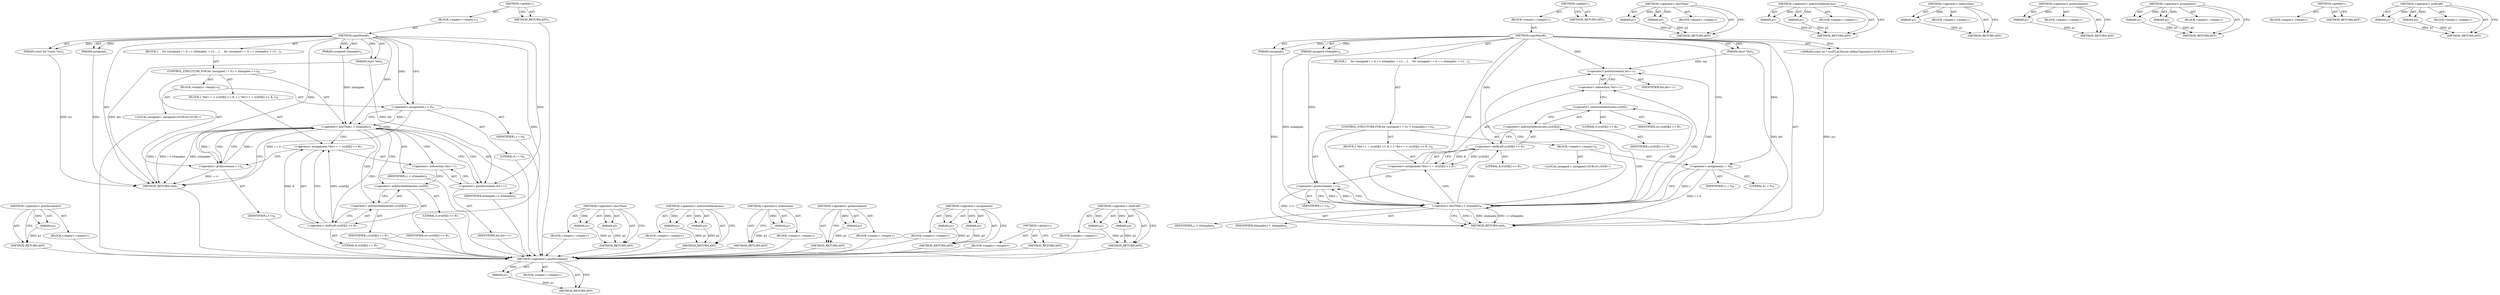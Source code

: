 digraph "&lt;operator&gt;.shiftLeft" {
vulnerable_78 [label=<(METHOD,&lt;operator&gt;.postIncrement)>];
vulnerable_79 [label=<(PARAM,p1)>];
vulnerable_80 [label=<(BLOCK,&lt;empty&gt;,&lt;empty&gt;)>];
vulnerable_81 [label=<(METHOD_RETURN,ANY)>];
vulnerable_6 [label=<(METHOD,&lt;global&gt;)<SUB>1</SUB>>];
vulnerable_7 [label=<(BLOCK,&lt;empty&gt;,&lt;empty&gt;)<SUB>1</SUB>>];
vulnerable_8 [label=<(METHOD,copyMono8)<SUB>1</SUB>>];
vulnerable_9 [label=<(PARAM,short *dst)<SUB>2</SUB>>];
vulnerable_10 [label=<(PARAM,const int *const *src)<SUB>3</SUB>>];
vulnerable_11 [label=<(PARAM,unsigned nSamples)<SUB>4</SUB>>];
vulnerable_12 [label=<(PARAM,unsigned)<SUB>5</SUB>>];
vulnerable_13 [label=<(BLOCK,{
     for (unsigned i = 0; i &lt; nSamples; ++i) ...,{
     for (unsigned i = 0; i &lt; nSamples; ++i) ...)<SUB>5</SUB>>];
vulnerable_14 [label=<(CONTROL_STRUCTURE,FOR,for (unsigned i = 0;i &lt; nSamples;++i))<SUB>6</SUB>>];
vulnerable_15 [label=<(BLOCK,&lt;empty&gt;,&lt;empty&gt;)<SUB>6</SUB>>];
vulnerable_16 [label="<(LOCAL,unsigned i: unsigned)<SUB>6</SUB>>"];
vulnerable_17 [label=<(&lt;operator&gt;.assignment,i = 0)<SUB>6</SUB>>];
vulnerable_18 [label=<(IDENTIFIER,i,i = 0)<SUB>6</SUB>>];
vulnerable_19 [label=<(LITERAL,0,i = 0)<SUB>6</SUB>>];
vulnerable_20 [label=<(&lt;operator&gt;.lessThan,i &lt; nSamples)<SUB>6</SUB>>];
vulnerable_21 [label=<(IDENTIFIER,i,i &lt; nSamples)<SUB>6</SUB>>];
vulnerable_22 [label=<(IDENTIFIER,nSamples,i &lt; nSamples)<SUB>6</SUB>>];
vulnerable_23 [label=<(&lt;operator&gt;.preIncrement,++i)<SUB>6</SUB>>];
vulnerable_24 [label=<(IDENTIFIER,i,++i)<SUB>6</SUB>>];
vulnerable_25 [label=<(BLOCK,{
 *dst++ = src[0][i] &lt;&lt; 8;
 },{
 *dst++ = src[0][i] &lt;&lt; 8;
 })<SUB>6</SUB>>];
vulnerable_26 [label=<(&lt;operator&gt;.assignment,*dst++ = src[0][i] &lt;&lt; 8)<SUB>7</SUB>>];
vulnerable_27 [label=<(&lt;operator&gt;.indirection,*dst++)<SUB>7</SUB>>];
vulnerable_28 [label=<(&lt;operator&gt;.postIncrement,dst++)<SUB>7</SUB>>];
vulnerable_29 [label=<(IDENTIFIER,dst,dst++)<SUB>7</SUB>>];
vulnerable_30 [label=<(&lt;operator&gt;.shiftLeft,src[0][i] &lt;&lt; 8)<SUB>7</SUB>>];
vulnerable_31 [label=<(&lt;operator&gt;.indirectIndexAccess,src[0][i])<SUB>7</SUB>>];
vulnerable_32 [label=<(&lt;operator&gt;.indirectIndexAccess,src[0])<SUB>7</SUB>>];
vulnerable_33 [label=<(IDENTIFIER,src,src[0][i] &lt;&lt; 8)<SUB>7</SUB>>];
vulnerable_34 [label=<(LITERAL,0,src[0][i] &lt;&lt; 8)<SUB>7</SUB>>];
vulnerable_35 [label=<(IDENTIFIER,i,src[0][i] &lt;&lt; 8)<SUB>7</SUB>>];
vulnerable_36 [label=<(LITERAL,8,src[0][i] &lt;&lt; 8)<SUB>7</SUB>>];
vulnerable_37 [label=<(METHOD_RETURN,void)<SUB>1</SUB>>];
vulnerable_39 [label=<(METHOD_RETURN,ANY)<SUB>1</SUB>>];
vulnerable_65 [label=<(METHOD,&lt;operator&gt;.lessThan)>];
vulnerable_66 [label=<(PARAM,p1)>];
vulnerable_67 [label=<(PARAM,p2)>];
vulnerable_68 [label=<(BLOCK,&lt;empty&gt;,&lt;empty&gt;)>];
vulnerable_69 [label=<(METHOD_RETURN,ANY)>];
vulnerable_87 [label=<(METHOD,&lt;operator&gt;.indirectIndexAccess)>];
vulnerable_88 [label=<(PARAM,p1)>];
vulnerable_89 [label=<(PARAM,p2)>];
vulnerable_90 [label=<(BLOCK,&lt;empty&gt;,&lt;empty&gt;)>];
vulnerable_91 [label=<(METHOD_RETURN,ANY)>];
vulnerable_74 [label=<(METHOD,&lt;operator&gt;.indirection)>];
vulnerable_75 [label=<(PARAM,p1)>];
vulnerable_76 [label=<(BLOCK,&lt;empty&gt;,&lt;empty&gt;)>];
vulnerable_77 [label=<(METHOD_RETURN,ANY)>];
vulnerable_70 [label=<(METHOD,&lt;operator&gt;.preIncrement)>];
vulnerable_71 [label=<(PARAM,p1)>];
vulnerable_72 [label=<(BLOCK,&lt;empty&gt;,&lt;empty&gt;)>];
vulnerable_73 [label=<(METHOD_RETURN,ANY)>];
vulnerable_60 [label=<(METHOD,&lt;operator&gt;.assignment)>];
vulnerable_61 [label=<(PARAM,p1)>];
vulnerable_62 [label=<(PARAM,p2)>];
vulnerable_63 [label=<(BLOCK,&lt;empty&gt;,&lt;empty&gt;)>];
vulnerable_64 [label=<(METHOD_RETURN,ANY)>];
vulnerable_54 [label=<(METHOD,&lt;global&gt;)<SUB>1</SUB>>];
vulnerable_55 [label=<(BLOCK,&lt;empty&gt;,&lt;empty&gt;)>];
vulnerable_56 [label=<(METHOD_RETURN,ANY)>];
vulnerable_82 [label=<(METHOD,&lt;operator&gt;.shiftLeft)>];
vulnerable_83 [label=<(PARAM,p1)>];
vulnerable_84 [label=<(PARAM,p2)>];
vulnerable_85 [label=<(BLOCK,&lt;empty&gt;,&lt;empty&gt;)>];
vulnerable_86 [label=<(METHOD_RETURN,ANY)>];
fixed_78 [label=<(METHOD,&lt;operator&gt;.postIncrement)>];
fixed_79 [label=<(PARAM,p1)>];
fixed_80 [label=<(BLOCK,&lt;empty&gt;,&lt;empty&gt;)>];
fixed_81 [label=<(METHOD_RETURN,ANY)>];
fixed_6 [label=<(METHOD,&lt;global&gt;)<SUB>1</SUB>>];
fixed_7 [label=<(BLOCK,&lt;empty&gt;,&lt;empty&gt;)<SUB>1</SUB>>];
fixed_8 [label=<(METHOD,copyMono8)<SUB>1</SUB>>];
fixed_9 [label=<(PARAM,short *dst)<SUB>2</SUB>>];
fixed_10 [label="<(PARAM,const int * src[FLACParser::kMaxChannels])<SUB>3</SUB>>"];
fixed_11 [label=<(PARAM,unsigned nSamples)<SUB>4</SUB>>];
fixed_12 [label=<(PARAM,unsigned)<SUB>5</SUB>>];
fixed_13 [label=<(BLOCK,{
     for (unsigned i = 0; i &lt; nSamples; ++i) ...,{
     for (unsigned i = 0; i &lt; nSamples; ++i) ...)<SUB>5</SUB>>];
fixed_14 [label=<(CONTROL_STRUCTURE,FOR,for (unsigned i = 0;i &lt; nSamples;++i))<SUB>6</SUB>>];
fixed_15 [label=<(BLOCK,&lt;empty&gt;,&lt;empty&gt;)<SUB>6</SUB>>];
fixed_16 [label="<(LOCAL,unsigned i: unsigned)<SUB>6</SUB>>"];
fixed_17 [label=<(&lt;operator&gt;.assignment,i = 0)<SUB>6</SUB>>];
fixed_18 [label=<(IDENTIFIER,i,i = 0)<SUB>6</SUB>>];
fixed_19 [label=<(LITERAL,0,i = 0)<SUB>6</SUB>>];
fixed_20 [label=<(&lt;operator&gt;.lessThan,i &lt; nSamples)<SUB>6</SUB>>];
fixed_21 [label=<(IDENTIFIER,i,i &lt; nSamples)<SUB>6</SUB>>];
fixed_22 [label=<(IDENTIFIER,nSamples,i &lt; nSamples)<SUB>6</SUB>>];
fixed_23 [label=<(&lt;operator&gt;.preIncrement,++i)<SUB>6</SUB>>];
fixed_24 [label=<(IDENTIFIER,i,++i)<SUB>6</SUB>>];
fixed_25 [label=<(BLOCK,{
 *dst++ = src[0][i] &lt;&lt; 8;
 },{
 *dst++ = src[0][i] &lt;&lt; 8;
 })<SUB>6</SUB>>];
fixed_26 [label=<(&lt;operator&gt;.assignment,*dst++ = src[0][i] &lt;&lt; 8)<SUB>7</SUB>>];
fixed_27 [label=<(&lt;operator&gt;.indirection,*dst++)<SUB>7</SUB>>];
fixed_28 [label=<(&lt;operator&gt;.postIncrement,dst++)<SUB>7</SUB>>];
fixed_29 [label=<(IDENTIFIER,dst,dst++)<SUB>7</SUB>>];
fixed_30 [label=<(&lt;operator&gt;.shiftLeft,src[0][i] &lt;&lt; 8)<SUB>7</SUB>>];
fixed_31 [label=<(&lt;operator&gt;.indirectIndexAccess,src[0][i])<SUB>7</SUB>>];
fixed_32 [label=<(&lt;operator&gt;.indirectIndexAccess,src[0])<SUB>7</SUB>>];
fixed_33 [label=<(IDENTIFIER,src,src[0][i] &lt;&lt; 8)<SUB>7</SUB>>];
fixed_34 [label=<(LITERAL,0,src[0][i] &lt;&lt; 8)<SUB>7</SUB>>];
fixed_35 [label=<(IDENTIFIER,i,src[0][i] &lt;&lt; 8)<SUB>7</SUB>>];
fixed_36 [label=<(LITERAL,8,src[0][i] &lt;&lt; 8)<SUB>7</SUB>>];
fixed_37 [label=<(METHOD_RETURN,void)<SUB>1</SUB>>];
fixed_39 [label=<(METHOD_RETURN,ANY)<SUB>1</SUB>>];
fixed_65 [label=<(METHOD,&lt;operator&gt;.lessThan)>];
fixed_66 [label=<(PARAM,p1)>];
fixed_67 [label=<(PARAM,p2)>];
fixed_68 [label=<(BLOCK,&lt;empty&gt;,&lt;empty&gt;)>];
fixed_69 [label=<(METHOD_RETURN,ANY)>];
fixed_87 [label=<(METHOD,&lt;operator&gt;.indirectIndexAccess)>];
fixed_88 [label=<(PARAM,p1)>];
fixed_89 [label=<(PARAM,p2)>];
fixed_90 [label=<(BLOCK,&lt;empty&gt;,&lt;empty&gt;)>];
fixed_91 [label=<(METHOD_RETURN,ANY)>];
fixed_74 [label=<(METHOD,&lt;operator&gt;.indirection)>];
fixed_75 [label=<(PARAM,p1)>];
fixed_76 [label=<(BLOCK,&lt;empty&gt;,&lt;empty&gt;)>];
fixed_77 [label=<(METHOD_RETURN,ANY)>];
fixed_70 [label=<(METHOD,&lt;operator&gt;.preIncrement)>];
fixed_71 [label=<(PARAM,p1)>];
fixed_72 [label=<(BLOCK,&lt;empty&gt;,&lt;empty&gt;)>];
fixed_73 [label=<(METHOD_RETURN,ANY)>];
fixed_60 [label=<(METHOD,&lt;operator&gt;.assignment)>];
fixed_61 [label=<(PARAM,p1)>];
fixed_62 [label=<(PARAM,p2)>];
fixed_63 [label=<(BLOCK,&lt;empty&gt;,&lt;empty&gt;)>];
fixed_64 [label=<(METHOD_RETURN,ANY)>];
fixed_54 [label=<(METHOD,&lt;global&gt;)<SUB>1</SUB>>];
fixed_55 [label=<(BLOCK,&lt;empty&gt;,&lt;empty&gt;)>];
fixed_56 [label=<(METHOD_RETURN,ANY)>];
fixed_82 [label=<(METHOD,&lt;operator&gt;.shiftLeft)>];
fixed_83 [label=<(PARAM,p1)>];
fixed_84 [label=<(PARAM,p2)>];
fixed_85 [label=<(BLOCK,&lt;empty&gt;,&lt;empty&gt;)>];
fixed_86 [label=<(METHOD_RETURN,ANY)>];
vulnerable_78 -> vulnerable_79  [key=0, label="AST: "];
vulnerable_78 -> vulnerable_79  [key=1, label="DDG: "];
vulnerable_78 -> vulnerable_80  [key=0, label="AST: "];
vulnerable_78 -> vulnerable_81  [key=0, label="AST: "];
vulnerable_78 -> vulnerable_81  [key=1, label="CFG: "];
vulnerable_79 -> vulnerable_81  [key=0, label="DDG: p1"];
vulnerable_80 -> fixed_78  [key=0];
vulnerable_81 -> fixed_78  [key=0];
vulnerable_6 -> vulnerable_7  [key=0, label="AST: "];
vulnerable_6 -> vulnerable_39  [key=0, label="AST: "];
vulnerable_6 -> vulnerable_39  [key=1, label="CFG: "];
vulnerable_7 -> vulnerable_8  [key=0, label="AST: "];
vulnerable_8 -> vulnerable_9  [key=0, label="AST: "];
vulnerable_8 -> vulnerable_9  [key=1, label="DDG: "];
vulnerable_8 -> vulnerable_10  [key=0, label="AST: "];
vulnerable_8 -> vulnerable_10  [key=1, label="DDG: "];
vulnerable_8 -> vulnerable_11  [key=0, label="AST: "];
vulnerable_8 -> vulnerable_11  [key=1, label="DDG: "];
vulnerable_8 -> vulnerable_12  [key=0, label="AST: "];
vulnerable_8 -> vulnerable_12  [key=1, label="DDG: "];
vulnerable_8 -> vulnerable_13  [key=0, label="AST: "];
vulnerable_8 -> vulnerable_37  [key=0, label="AST: "];
vulnerable_8 -> vulnerable_17  [key=0, label="CFG: "];
vulnerable_8 -> vulnerable_17  [key=1, label="DDG: "];
vulnerable_8 -> vulnerable_20  [key=0, label="DDG: "];
vulnerable_8 -> vulnerable_23  [key=0, label="DDG: "];
vulnerable_8 -> vulnerable_30  [key=0, label="DDG: "];
vulnerable_8 -> vulnerable_28  [key=0, label="DDG: "];
vulnerable_9 -> vulnerable_37  [key=0, label="DDG: dst"];
vulnerable_9 -> vulnerable_28  [key=0, label="DDG: dst"];
vulnerable_10 -> vulnerable_37  [key=0, label="DDG: src"];
vulnerable_11 -> vulnerable_20  [key=0, label="DDG: nSamples"];
vulnerable_12 -> vulnerable_37  [key=0, label="DDG: "];
vulnerable_13 -> vulnerable_14  [key=0, label="AST: "];
vulnerable_14 -> vulnerable_15  [key=0, label="AST: "];
vulnerable_14 -> vulnerable_20  [key=0, label="AST: "];
vulnerable_14 -> vulnerable_23  [key=0, label="AST: "];
vulnerable_14 -> vulnerable_25  [key=0, label="AST: "];
vulnerable_15 -> vulnerable_16  [key=0, label="AST: "];
vulnerable_15 -> vulnerable_17  [key=0, label="AST: "];
vulnerable_16 -> fixed_78  [key=0];
vulnerable_17 -> vulnerable_18  [key=0, label="AST: "];
vulnerable_17 -> vulnerable_19  [key=0, label="AST: "];
vulnerable_17 -> vulnerable_20  [key=0, label="CFG: "];
vulnerable_17 -> vulnerable_20  [key=1, label="DDG: i"];
vulnerable_17 -> vulnerable_37  [key=0, label="DDG: i = 0"];
vulnerable_18 -> fixed_78  [key=0];
vulnerable_19 -> fixed_78  [key=0];
vulnerable_20 -> vulnerable_21  [key=0, label="AST: "];
vulnerable_20 -> vulnerable_22  [key=0, label="AST: "];
vulnerable_20 -> vulnerable_37  [key=0, label="CFG: "];
vulnerable_20 -> vulnerable_37  [key=1, label="DDG: i"];
vulnerable_20 -> vulnerable_37  [key=2, label="DDG: nSamples"];
vulnerable_20 -> vulnerable_37  [key=3, label="DDG: i &lt; nSamples"];
vulnerable_20 -> vulnerable_28  [key=0, label="CFG: "];
vulnerable_20 -> vulnerable_28  [key=1, label="CDG: "];
vulnerable_20 -> vulnerable_23  [key=0, label="DDG: i"];
vulnerable_20 -> vulnerable_23  [key=1, label="CDG: "];
vulnerable_20 -> vulnerable_30  [key=0, label="CDG: "];
vulnerable_20 -> vulnerable_32  [key=0, label="CDG: "];
vulnerable_20 -> vulnerable_26  [key=0, label="CDG: "];
vulnerable_20 -> vulnerable_20  [key=0, label="CDG: "];
vulnerable_20 -> vulnerable_27  [key=0, label="CDG: "];
vulnerable_20 -> vulnerable_31  [key=0, label="CDG: "];
vulnerable_21 -> fixed_78  [key=0];
vulnerable_22 -> fixed_78  [key=0];
vulnerable_23 -> vulnerable_24  [key=0, label="AST: "];
vulnerable_23 -> vulnerable_20  [key=0, label="CFG: "];
vulnerable_23 -> vulnerable_20  [key=1, label="DDG: i"];
vulnerable_23 -> vulnerable_37  [key=0, label="DDG: ++i"];
vulnerable_24 -> fixed_78  [key=0];
vulnerable_25 -> vulnerable_26  [key=0, label="AST: "];
vulnerable_26 -> vulnerable_27  [key=0, label="AST: "];
vulnerable_26 -> vulnerable_30  [key=0, label="AST: "];
vulnerable_26 -> vulnerable_23  [key=0, label="CFG: "];
vulnerable_27 -> vulnerable_28  [key=0, label="AST: "];
vulnerable_27 -> vulnerable_32  [key=0, label="CFG: "];
vulnerable_28 -> vulnerable_29  [key=0, label="AST: "];
vulnerable_28 -> vulnerable_27  [key=0, label="CFG: "];
vulnerable_29 -> fixed_78  [key=0];
vulnerable_30 -> vulnerable_31  [key=0, label="AST: "];
vulnerable_30 -> vulnerable_36  [key=0, label="AST: "];
vulnerable_30 -> vulnerable_26  [key=0, label="CFG: "];
vulnerable_30 -> vulnerable_26  [key=1, label="DDG: src[0][i]"];
vulnerable_30 -> vulnerable_26  [key=2, label="DDG: 8"];
vulnerable_31 -> vulnerable_32  [key=0, label="AST: "];
vulnerable_31 -> vulnerable_35  [key=0, label="AST: "];
vulnerable_31 -> vulnerable_30  [key=0, label="CFG: "];
vulnerable_32 -> vulnerable_33  [key=0, label="AST: "];
vulnerable_32 -> vulnerable_34  [key=0, label="AST: "];
vulnerable_32 -> vulnerable_31  [key=0, label="CFG: "];
vulnerable_33 -> fixed_78  [key=0];
vulnerable_34 -> fixed_78  [key=0];
vulnerable_35 -> fixed_78  [key=0];
vulnerable_36 -> fixed_78  [key=0];
vulnerable_37 -> fixed_78  [key=0];
vulnerable_39 -> fixed_78  [key=0];
vulnerable_65 -> vulnerable_66  [key=0, label="AST: "];
vulnerable_65 -> vulnerable_66  [key=1, label="DDG: "];
vulnerable_65 -> vulnerable_68  [key=0, label="AST: "];
vulnerable_65 -> vulnerable_67  [key=0, label="AST: "];
vulnerable_65 -> vulnerable_67  [key=1, label="DDG: "];
vulnerable_65 -> vulnerable_69  [key=0, label="AST: "];
vulnerable_65 -> vulnerable_69  [key=1, label="CFG: "];
vulnerable_66 -> vulnerable_69  [key=0, label="DDG: p1"];
vulnerable_67 -> vulnerable_69  [key=0, label="DDG: p2"];
vulnerable_68 -> fixed_78  [key=0];
vulnerable_69 -> fixed_78  [key=0];
vulnerable_87 -> vulnerable_88  [key=0, label="AST: "];
vulnerable_87 -> vulnerable_88  [key=1, label="DDG: "];
vulnerable_87 -> vulnerable_90  [key=0, label="AST: "];
vulnerable_87 -> vulnerable_89  [key=0, label="AST: "];
vulnerable_87 -> vulnerable_89  [key=1, label="DDG: "];
vulnerable_87 -> vulnerable_91  [key=0, label="AST: "];
vulnerable_87 -> vulnerable_91  [key=1, label="CFG: "];
vulnerable_88 -> vulnerable_91  [key=0, label="DDG: p1"];
vulnerable_89 -> vulnerable_91  [key=0, label="DDG: p2"];
vulnerable_90 -> fixed_78  [key=0];
vulnerable_91 -> fixed_78  [key=0];
vulnerable_74 -> vulnerable_75  [key=0, label="AST: "];
vulnerable_74 -> vulnerable_75  [key=1, label="DDG: "];
vulnerable_74 -> vulnerable_76  [key=0, label="AST: "];
vulnerable_74 -> vulnerable_77  [key=0, label="AST: "];
vulnerable_74 -> vulnerable_77  [key=1, label="CFG: "];
vulnerable_75 -> vulnerable_77  [key=0, label="DDG: p1"];
vulnerable_76 -> fixed_78  [key=0];
vulnerable_77 -> fixed_78  [key=0];
vulnerable_70 -> vulnerable_71  [key=0, label="AST: "];
vulnerable_70 -> vulnerable_71  [key=1, label="DDG: "];
vulnerable_70 -> vulnerable_72  [key=0, label="AST: "];
vulnerable_70 -> vulnerable_73  [key=0, label="AST: "];
vulnerable_70 -> vulnerable_73  [key=1, label="CFG: "];
vulnerable_71 -> vulnerable_73  [key=0, label="DDG: p1"];
vulnerable_72 -> fixed_78  [key=0];
vulnerable_73 -> fixed_78  [key=0];
vulnerable_60 -> vulnerable_61  [key=0, label="AST: "];
vulnerable_60 -> vulnerable_61  [key=1, label="DDG: "];
vulnerable_60 -> vulnerable_63  [key=0, label="AST: "];
vulnerable_60 -> vulnerable_62  [key=0, label="AST: "];
vulnerable_60 -> vulnerable_62  [key=1, label="DDG: "];
vulnerable_60 -> vulnerable_64  [key=0, label="AST: "];
vulnerable_60 -> vulnerable_64  [key=1, label="CFG: "];
vulnerable_61 -> vulnerable_64  [key=0, label="DDG: p1"];
vulnerable_62 -> vulnerable_64  [key=0, label="DDG: p2"];
vulnerable_63 -> fixed_78  [key=0];
vulnerable_64 -> fixed_78  [key=0];
vulnerable_54 -> vulnerable_55  [key=0, label="AST: "];
vulnerable_54 -> vulnerable_56  [key=0, label="AST: "];
vulnerable_54 -> vulnerable_56  [key=1, label="CFG: "];
vulnerable_55 -> fixed_78  [key=0];
vulnerable_56 -> fixed_78  [key=0];
vulnerable_82 -> vulnerable_83  [key=0, label="AST: "];
vulnerable_82 -> vulnerable_83  [key=1, label="DDG: "];
vulnerable_82 -> vulnerable_85  [key=0, label="AST: "];
vulnerable_82 -> vulnerable_84  [key=0, label="AST: "];
vulnerable_82 -> vulnerable_84  [key=1, label="DDG: "];
vulnerable_82 -> vulnerable_86  [key=0, label="AST: "];
vulnerable_82 -> vulnerable_86  [key=1, label="CFG: "];
vulnerable_83 -> vulnerable_86  [key=0, label="DDG: p1"];
vulnerable_84 -> vulnerable_86  [key=0, label="DDG: p2"];
vulnerable_85 -> fixed_78  [key=0];
vulnerable_86 -> fixed_78  [key=0];
fixed_78 -> fixed_79  [key=0, label="AST: "];
fixed_78 -> fixed_79  [key=1, label="DDG: "];
fixed_78 -> fixed_80  [key=0, label="AST: "];
fixed_78 -> fixed_81  [key=0, label="AST: "];
fixed_78 -> fixed_81  [key=1, label="CFG: "];
fixed_79 -> fixed_81  [key=0, label="DDG: p1"];
fixed_6 -> fixed_7  [key=0, label="AST: "];
fixed_6 -> fixed_39  [key=0, label="AST: "];
fixed_6 -> fixed_39  [key=1, label="CFG: "];
fixed_7 -> fixed_8  [key=0, label="AST: "];
fixed_8 -> fixed_9  [key=0, label="AST: "];
fixed_8 -> fixed_9  [key=1, label="DDG: "];
fixed_8 -> fixed_10  [key=0, label="AST: "];
fixed_8 -> fixed_10  [key=1, label="DDG: "];
fixed_8 -> fixed_11  [key=0, label="AST: "];
fixed_8 -> fixed_11  [key=1, label="DDG: "];
fixed_8 -> fixed_12  [key=0, label="AST: "];
fixed_8 -> fixed_12  [key=1, label="DDG: "];
fixed_8 -> fixed_13  [key=0, label="AST: "];
fixed_8 -> fixed_37  [key=0, label="AST: "];
fixed_8 -> fixed_17  [key=0, label="CFG: "];
fixed_8 -> fixed_17  [key=1, label="DDG: "];
fixed_8 -> fixed_20  [key=0, label="DDG: "];
fixed_8 -> fixed_23  [key=0, label="DDG: "];
fixed_8 -> fixed_30  [key=0, label="DDG: "];
fixed_8 -> fixed_28  [key=0, label="DDG: "];
fixed_9 -> fixed_37  [key=0, label="DDG: dst"];
fixed_9 -> fixed_28  [key=0, label="DDG: dst"];
fixed_10 -> fixed_37  [key=0, label="DDG: src"];
fixed_11 -> fixed_20  [key=0, label="DDG: nSamples"];
fixed_12 -> fixed_37  [key=0, label="DDG: "];
fixed_13 -> fixed_14  [key=0, label="AST: "];
fixed_14 -> fixed_15  [key=0, label="AST: "];
fixed_14 -> fixed_20  [key=0, label="AST: "];
fixed_14 -> fixed_23  [key=0, label="AST: "];
fixed_14 -> fixed_25  [key=0, label="AST: "];
fixed_15 -> fixed_16  [key=0, label="AST: "];
fixed_15 -> fixed_17  [key=0, label="AST: "];
fixed_17 -> fixed_18  [key=0, label="AST: "];
fixed_17 -> fixed_19  [key=0, label="AST: "];
fixed_17 -> fixed_20  [key=0, label="CFG: "];
fixed_17 -> fixed_20  [key=1, label="DDG: i"];
fixed_17 -> fixed_37  [key=0, label="DDG: i = 0"];
fixed_20 -> fixed_21  [key=0, label="AST: "];
fixed_20 -> fixed_22  [key=0, label="AST: "];
fixed_20 -> fixed_37  [key=0, label="CFG: "];
fixed_20 -> fixed_37  [key=1, label="DDG: i"];
fixed_20 -> fixed_37  [key=2, label="DDG: nSamples"];
fixed_20 -> fixed_37  [key=3, label="DDG: i &lt; nSamples"];
fixed_20 -> fixed_28  [key=0, label="CFG: "];
fixed_20 -> fixed_28  [key=1, label="CDG: "];
fixed_20 -> fixed_23  [key=0, label="DDG: i"];
fixed_20 -> fixed_23  [key=1, label="CDG: "];
fixed_20 -> fixed_30  [key=0, label="CDG: "];
fixed_20 -> fixed_32  [key=0, label="CDG: "];
fixed_20 -> fixed_26  [key=0, label="CDG: "];
fixed_20 -> fixed_20  [key=0, label="CDG: "];
fixed_20 -> fixed_27  [key=0, label="CDG: "];
fixed_20 -> fixed_31  [key=0, label="CDG: "];
fixed_23 -> fixed_24  [key=0, label="AST: "];
fixed_23 -> fixed_20  [key=0, label="CFG: "];
fixed_23 -> fixed_20  [key=1, label="DDG: i"];
fixed_23 -> fixed_37  [key=0, label="DDG: ++i"];
fixed_25 -> fixed_26  [key=0, label="AST: "];
fixed_26 -> fixed_27  [key=0, label="AST: "];
fixed_26 -> fixed_30  [key=0, label="AST: "];
fixed_26 -> fixed_23  [key=0, label="CFG: "];
fixed_27 -> fixed_28  [key=0, label="AST: "];
fixed_27 -> fixed_32  [key=0, label="CFG: "];
fixed_28 -> fixed_29  [key=0, label="AST: "];
fixed_28 -> fixed_27  [key=0, label="CFG: "];
fixed_30 -> fixed_31  [key=0, label="AST: "];
fixed_30 -> fixed_36  [key=0, label="AST: "];
fixed_30 -> fixed_26  [key=0, label="CFG: "];
fixed_30 -> fixed_26  [key=1, label="DDG: src[0][i]"];
fixed_30 -> fixed_26  [key=2, label="DDG: 8"];
fixed_31 -> fixed_32  [key=0, label="AST: "];
fixed_31 -> fixed_35  [key=0, label="AST: "];
fixed_31 -> fixed_30  [key=0, label="CFG: "];
fixed_32 -> fixed_33  [key=0, label="AST: "];
fixed_32 -> fixed_34  [key=0, label="AST: "];
fixed_32 -> fixed_31  [key=0, label="CFG: "];
fixed_65 -> fixed_66  [key=0, label="AST: "];
fixed_65 -> fixed_66  [key=1, label="DDG: "];
fixed_65 -> fixed_68  [key=0, label="AST: "];
fixed_65 -> fixed_67  [key=0, label="AST: "];
fixed_65 -> fixed_67  [key=1, label="DDG: "];
fixed_65 -> fixed_69  [key=0, label="AST: "];
fixed_65 -> fixed_69  [key=1, label="CFG: "];
fixed_66 -> fixed_69  [key=0, label="DDG: p1"];
fixed_67 -> fixed_69  [key=0, label="DDG: p2"];
fixed_87 -> fixed_88  [key=0, label="AST: "];
fixed_87 -> fixed_88  [key=1, label="DDG: "];
fixed_87 -> fixed_90  [key=0, label="AST: "];
fixed_87 -> fixed_89  [key=0, label="AST: "];
fixed_87 -> fixed_89  [key=1, label="DDG: "];
fixed_87 -> fixed_91  [key=0, label="AST: "];
fixed_87 -> fixed_91  [key=1, label="CFG: "];
fixed_88 -> fixed_91  [key=0, label="DDG: p1"];
fixed_89 -> fixed_91  [key=0, label="DDG: p2"];
fixed_74 -> fixed_75  [key=0, label="AST: "];
fixed_74 -> fixed_75  [key=1, label="DDG: "];
fixed_74 -> fixed_76  [key=0, label="AST: "];
fixed_74 -> fixed_77  [key=0, label="AST: "];
fixed_74 -> fixed_77  [key=1, label="CFG: "];
fixed_75 -> fixed_77  [key=0, label="DDG: p1"];
fixed_70 -> fixed_71  [key=0, label="AST: "];
fixed_70 -> fixed_71  [key=1, label="DDG: "];
fixed_70 -> fixed_72  [key=0, label="AST: "];
fixed_70 -> fixed_73  [key=0, label="AST: "];
fixed_70 -> fixed_73  [key=1, label="CFG: "];
fixed_71 -> fixed_73  [key=0, label="DDG: p1"];
fixed_60 -> fixed_61  [key=0, label="AST: "];
fixed_60 -> fixed_61  [key=1, label="DDG: "];
fixed_60 -> fixed_63  [key=0, label="AST: "];
fixed_60 -> fixed_62  [key=0, label="AST: "];
fixed_60 -> fixed_62  [key=1, label="DDG: "];
fixed_60 -> fixed_64  [key=0, label="AST: "];
fixed_60 -> fixed_64  [key=1, label="CFG: "];
fixed_61 -> fixed_64  [key=0, label="DDG: p1"];
fixed_62 -> fixed_64  [key=0, label="DDG: p2"];
fixed_54 -> fixed_55  [key=0, label="AST: "];
fixed_54 -> fixed_56  [key=0, label="AST: "];
fixed_54 -> fixed_56  [key=1, label="CFG: "];
fixed_82 -> fixed_83  [key=0, label="AST: "];
fixed_82 -> fixed_83  [key=1, label="DDG: "];
fixed_82 -> fixed_85  [key=0, label="AST: "];
fixed_82 -> fixed_84  [key=0, label="AST: "];
fixed_82 -> fixed_84  [key=1, label="DDG: "];
fixed_82 -> fixed_86  [key=0, label="AST: "];
fixed_82 -> fixed_86  [key=1, label="CFG: "];
fixed_83 -> fixed_86  [key=0, label="DDG: p1"];
fixed_84 -> fixed_86  [key=0, label="DDG: p2"];
}
